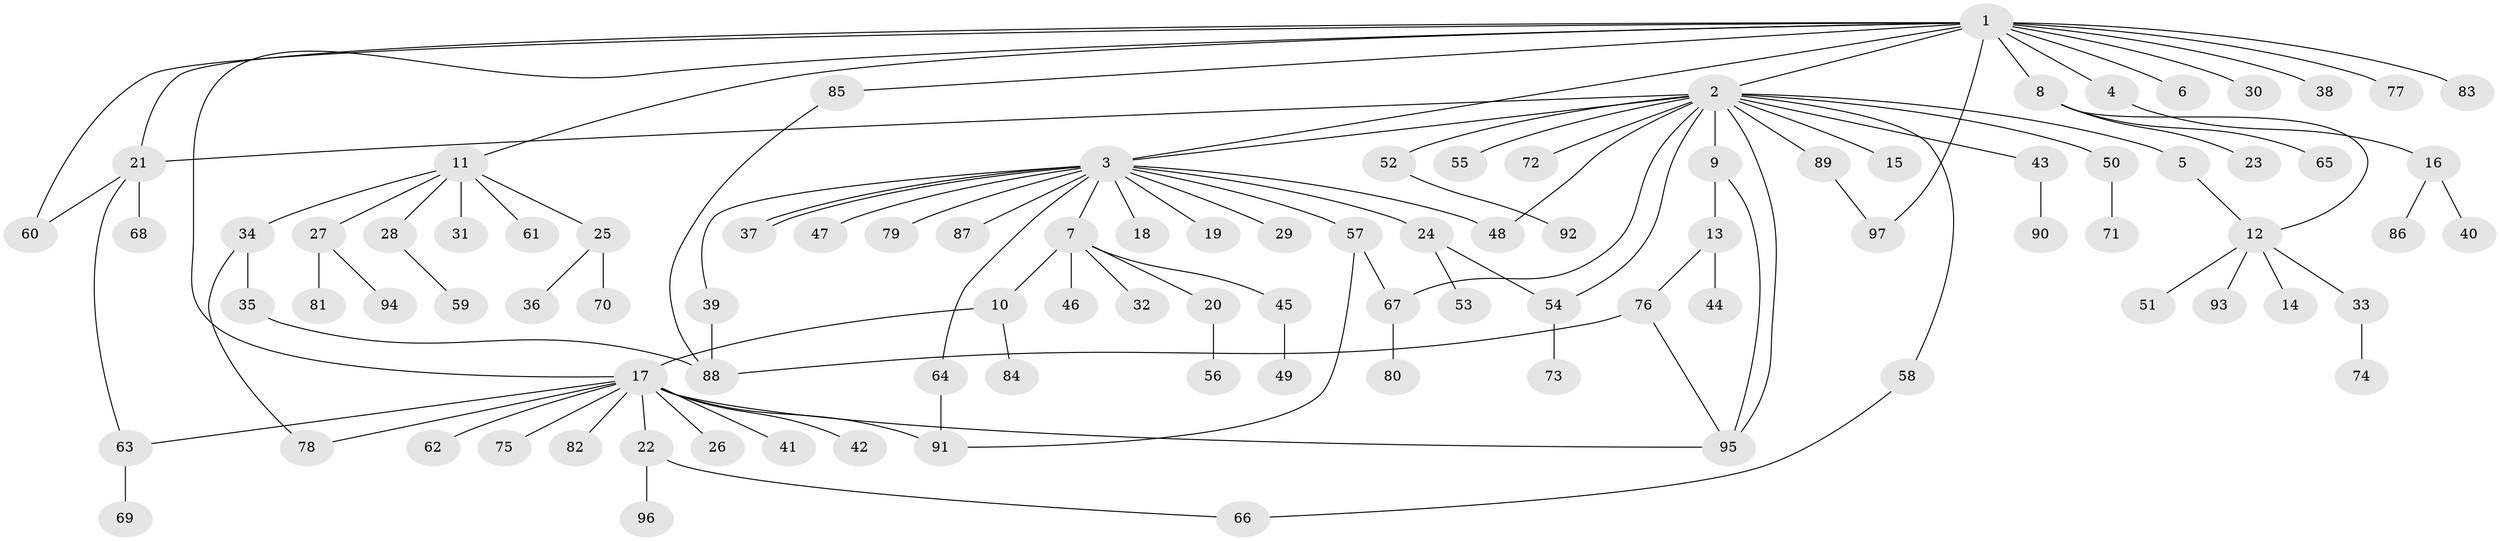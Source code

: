 // Generated by graph-tools (version 1.1) at 2025/49/03/09/25 03:49:47]
// undirected, 97 vertices, 117 edges
graph export_dot {
graph [start="1"]
  node [color=gray90,style=filled];
  1;
  2;
  3;
  4;
  5;
  6;
  7;
  8;
  9;
  10;
  11;
  12;
  13;
  14;
  15;
  16;
  17;
  18;
  19;
  20;
  21;
  22;
  23;
  24;
  25;
  26;
  27;
  28;
  29;
  30;
  31;
  32;
  33;
  34;
  35;
  36;
  37;
  38;
  39;
  40;
  41;
  42;
  43;
  44;
  45;
  46;
  47;
  48;
  49;
  50;
  51;
  52;
  53;
  54;
  55;
  56;
  57;
  58;
  59;
  60;
  61;
  62;
  63;
  64;
  65;
  66;
  67;
  68;
  69;
  70;
  71;
  72;
  73;
  74;
  75;
  76;
  77;
  78;
  79;
  80;
  81;
  82;
  83;
  84;
  85;
  86;
  87;
  88;
  89;
  90;
  91;
  92;
  93;
  94;
  95;
  96;
  97;
  1 -- 2;
  1 -- 3;
  1 -- 4;
  1 -- 6;
  1 -- 8;
  1 -- 11;
  1 -- 17;
  1 -- 21;
  1 -- 30;
  1 -- 38;
  1 -- 60;
  1 -- 77;
  1 -- 83;
  1 -- 85;
  1 -- 97;
  2 -- 3;
  2 -- 5;
  2 -- 9;
  2 -- 15;
  2 -- 21;
  2 -- 43;
  2 -- 48;
  2 -- 50;
  2 -- 52;
  2 -- 54;
  2 -- 55;
  2 -- 58;
  2 -- 67;
  2 -- 72;
  2 -- 89;
  2 -- 95;
  3 -- 7;
  3 -- 18;
  3 -- 19;
  3 -- 24;
  3 -- 29;
  3 -- 37;
  3 -- 37;
  3 -- 39;
  3 -- 47;
  3 -- 48;
  3 -- 57;
  3 -- 64;
  3 -- 79;
  3 -- 87;
  4 -- 16;
  5 -- 12;
  7 -- 10;
  7 -- 20;
  7 -- 32;
  7 -- 45;
  7 -- 46;
  8 -- 12;
  8 -- 23;
  8 -- 65;
  9 -- 13;
  9 -- 95;
  10 -- 17;
  10 -- 84;
  11 -- 25;
  11 -- 27;
  11 -- 28;
  11 -- 31;
  11 -- 34;
  11 -- 61;
  12 -- 14;
  12 -- 33;
  12 -- 51;
  12 -- 93;
  13 -- 44;
  13 -- 76;
  16 -- 40;
  16 -- 86;
  17 -- 22;
  17 -- 26;
  17 -- 41;
  17 -- 42;
  17 -- 62;
  17 -- 63;
  17 -- 75;
  17 -- 78;
  17 -- 82;
  17 -- 91;
  17 -- 95;
  20 -- 56;
  21 -- 60;
  21 -- 63;
  21 -- 68;
  22 -- 66;
  22 -- 96;
  24 -- 53;
  24 -- 54;
  25 -- 36;
  25 -- 70;
  27 -- 81;
  27 -- 94;
  28 -- 59;
  33 -- 74;
  34 -- 35;
  34 -- 78;
  35 -- 88;
  39 -- 88;
  43 -- 90;
  45 -- 49;
  50 -- 71;
  52 -- 92;
  54 -- 73;
  57 -- 67;
  57 -- 91;
  58 -- 66;
  63 -- 69;
  64 -- 91;
  67 -- 80;
  76 -- 88;
  76 -- 95;
  85 -- 88;
  89 -- 97;
}
